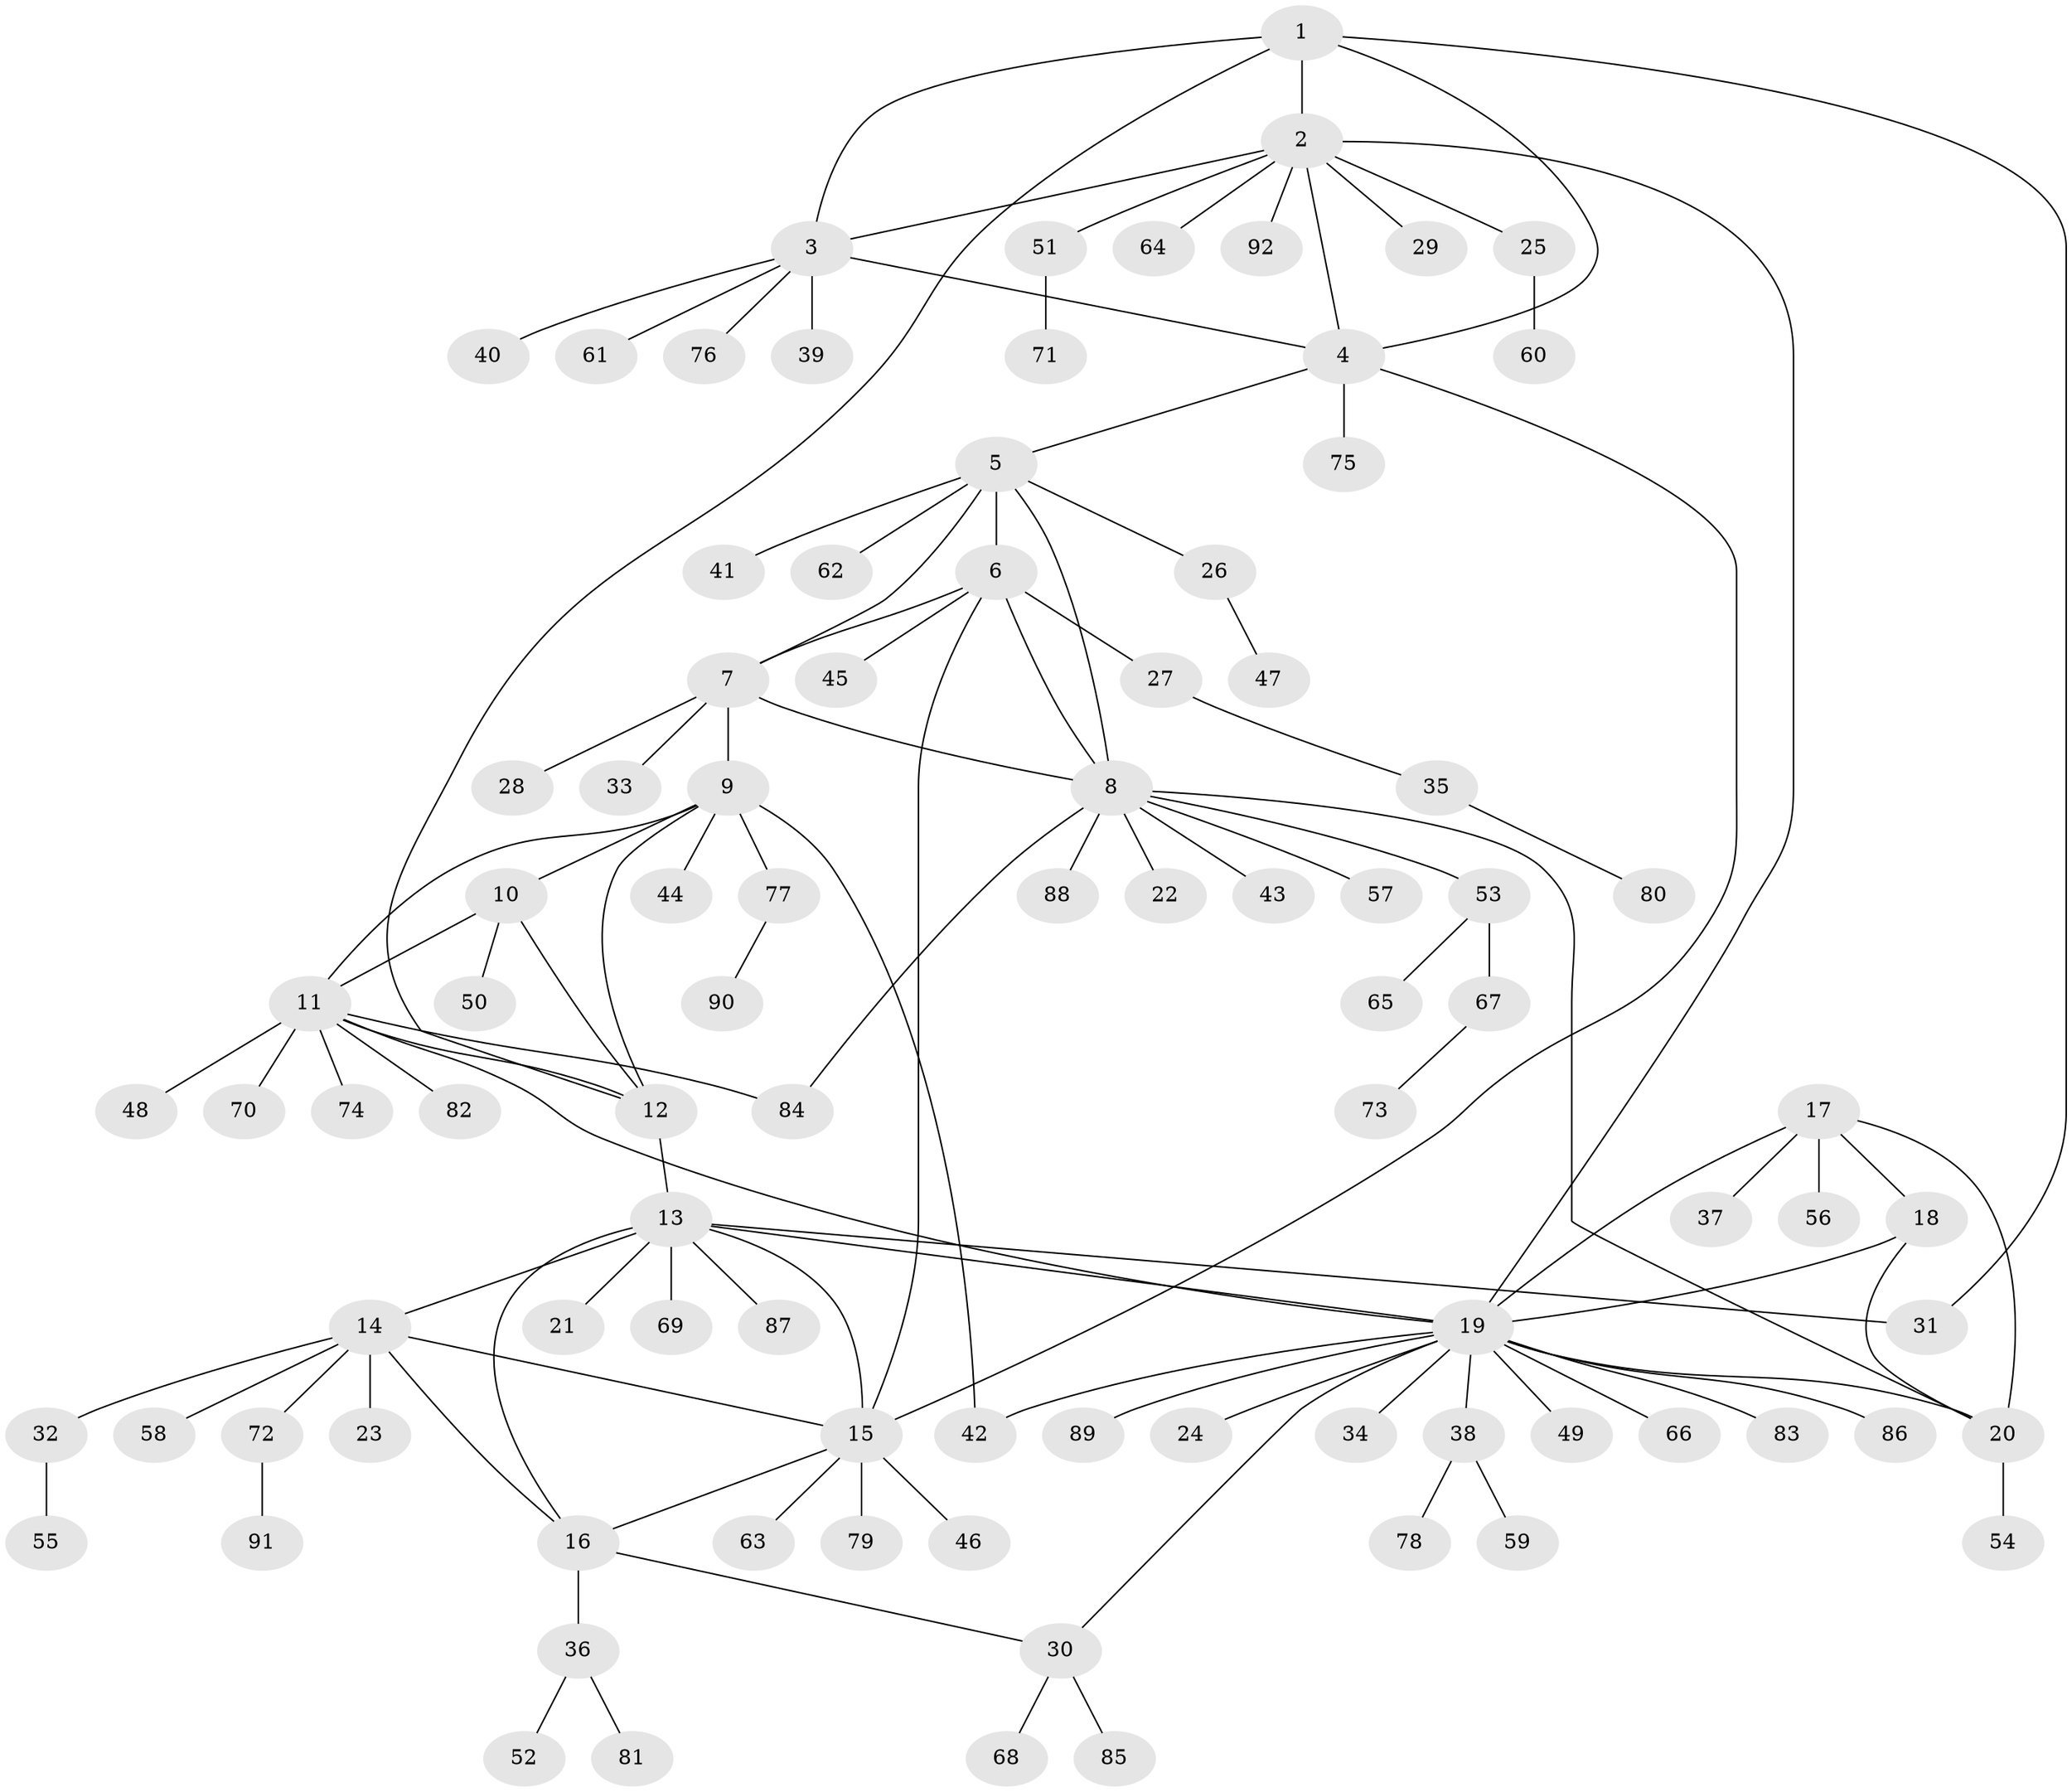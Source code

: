 // coarse degree distribution, {4: 0.028169014084507043, 8: 0.04225352112676056, 9: 0.014084507042253521, 5: 0.04225352112676056, 7: 0.04225352112676056, 11: 0.014084507042253521, 14: 0.014084507042253521, 1: 0.704225352112676, 2: 0.07042253521126761, 3: 0.028169014084507043}
// Generated by graph-tools (version 1.1) at 2025/42/03/06/25 10:42:15]
// undirected, 92 vertices, 116 edges
graph export_dot {
graph [start="1"]
  node [color=gray90,style=filled];
  1;
  2;
  3;
  4;
  5;
  6;
  7;
  8;
  9;
  10;
  11;
  12;
  13;
  14;
  15;
  16;
  17;
  18;
  19;
  20;
  21;
  22;
  23;
  24;
  25;
  26;
  27;
  28;
  29;
  30;
  31;
  32;
  33;
  34;
  35;
  36;
  37;
  38;
  39;
  40;
  41;
  42;
  43;
  44;
  45;
  46;
  47;
  48;
  49;
  50;
  51;
  52;
  53;
  54;
  55;
  56;
  57;
  58;
  59;
  60;
  61;
  62;
  63;
  64;
  65;
  66;
  67;
  68;
  69;
  70;
  71;
  72;
  73;
  74;
  75;
  76;
  77;
  78;
  79;
  80;
  81;
  82;
  83;
  84;
  85;
  86;
  87;
  88;
  89;
  90;
  91;
  92;
  1 -- 2;
  1 -- 3;
  1 -- 4;
  1 -- 12;
  1 -- 31;
  2 -- 3;
  2 -- 4;
  2 -- 19;
  2 -- 25;
  2 -- 29;
  2 -- 51;
  2 -- 64;
  2 -- 92;
  3 -- 4;
  3 -- 39;
  3 -- 40;
  3 -- 61;
  3 -- 76;
  4 -- 5;
  4 -- 15;
  4 -- 75;
  5 -- 6;
  5 -- 7;
  5 -- 8;
  5 -- 26;
  5 -- 41;
  5 -- 62;
  6 -- 7;
  6 -- 8;
  6 -- 15;
  6 -- 27;
  6 -- 45;
  7 -- 8;
  7 -- 9;
  7 -- 28;
  7 -- 33;
  8 -- 20;
  8 -- 22;
  8 -- 43;
  8 -- 53;
  8 -- 57;
  8 -- 84;
  8 -- 88;
  9 -- 10;
  9 -- 11;
  9 -- 12;
  9 -- 42;
  9 -- 44;
  9 -- 77;
  10 -- 11;
  10 -- 12;
  10 -- 50;
  11 -- 12;
  11 -- 19;
  11 -- 48;
  11 -- 70;
  11 -- 74;
  11 -- 82;
  11 -- 84;
  12 -- 13;
  13 -- 14;
  13 -- 15;
  13 -- 16;
  13 -- 19;
  13 -- 21;
  13 -- 31;
  13 -- 69;
  13 -- 87;
  14 -- 15;
  14 -- 16;
  14 -- 23;
  14 -- 32;
  14 -- 58;
  14 -- 72;
  15 -- 16;
  15 -- 46;
  15 -- 63;
  15 -- 79;
  16 -- 30;
  16 -- 36;
  17 -- 18;
  17 -- 19;
  17 -- 20;
  17 -- 37;
  17 -- 56;
  18 -- 19;
  18 -- 20;
  19 -- 20;
  19 -- 24;
  19 -- 30;
  19 -- 34;
  19 -- 38;
  19 -- 42;
  19 -- 49;
  19 -- 66;
  19 -- 83;
  19 -- 86;
  19 -- 89;
  20 -- 54;
  25 -- 60;
  26 -- 47;
  27 -- 35;
  30 -- 68;
  30 -- 85;
  32 -- 55;
  35 -- 80;
  36 -- 52;
  36 -- 81;
  38 -- 59;
  38 -- 78;
  51 -- 71;
  53 -- 65;
  53 -- 67;
  67 -- 73;
  72 -- 91;
  77 -- 90;
}
